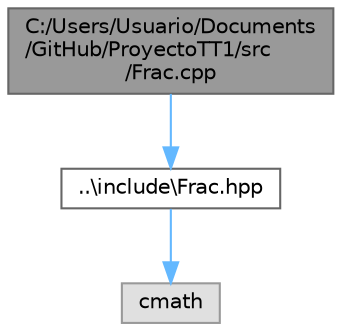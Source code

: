 digraph "C:/Users/Usuario/Documents/GitHub/ProyectoTT1/src/Frac.cpp"
{
 // LATEX_PDF_SIZE
  bgcolor="transparent";
  edge [fontname=Helvetica,fontsize=10,labelfontname=Helvetica,labelfontsize=10];
  node [fontname=Helvetica,fontsize=10,shape=box,height=0.2,width=0.4];
  Node1 [id="Node000001",label="C:/Users/Usuario/Documents\l/GitHub/ProyectoTT1/src\l/Frac.cpp",height=0.2,width=0.4,color="gray40", fillcolor="grey60", style="filled", fontcolor="black",tooltip="Cálculo de la parte fraccional de un número."];
  Node1 -> Node2 [id="edge3_Node000001_Node000002",color="steelblue1",style="solid",tooltip=" "];
  Node2 [id="Node000002",label="..\\include\\Frac.hpp",height=0.2,width=0.4,color="grey40", fillcolor="white", style="filled",URL="$_frac_8hpp.html",tooltip="Este archivo de cabecera contiene una implementación de la función Frac."];
  Node2 -> Node3 [id="edge4_Node000002_Node000003",color="steelblue1",style="solid",tooltip=" "];
  Node3 [id="Node000003",label="cmath",height=0.2,width=0.4,color="grey60", fillcolor="#E0E0E0", style="filled",tooltip=" "];
}
